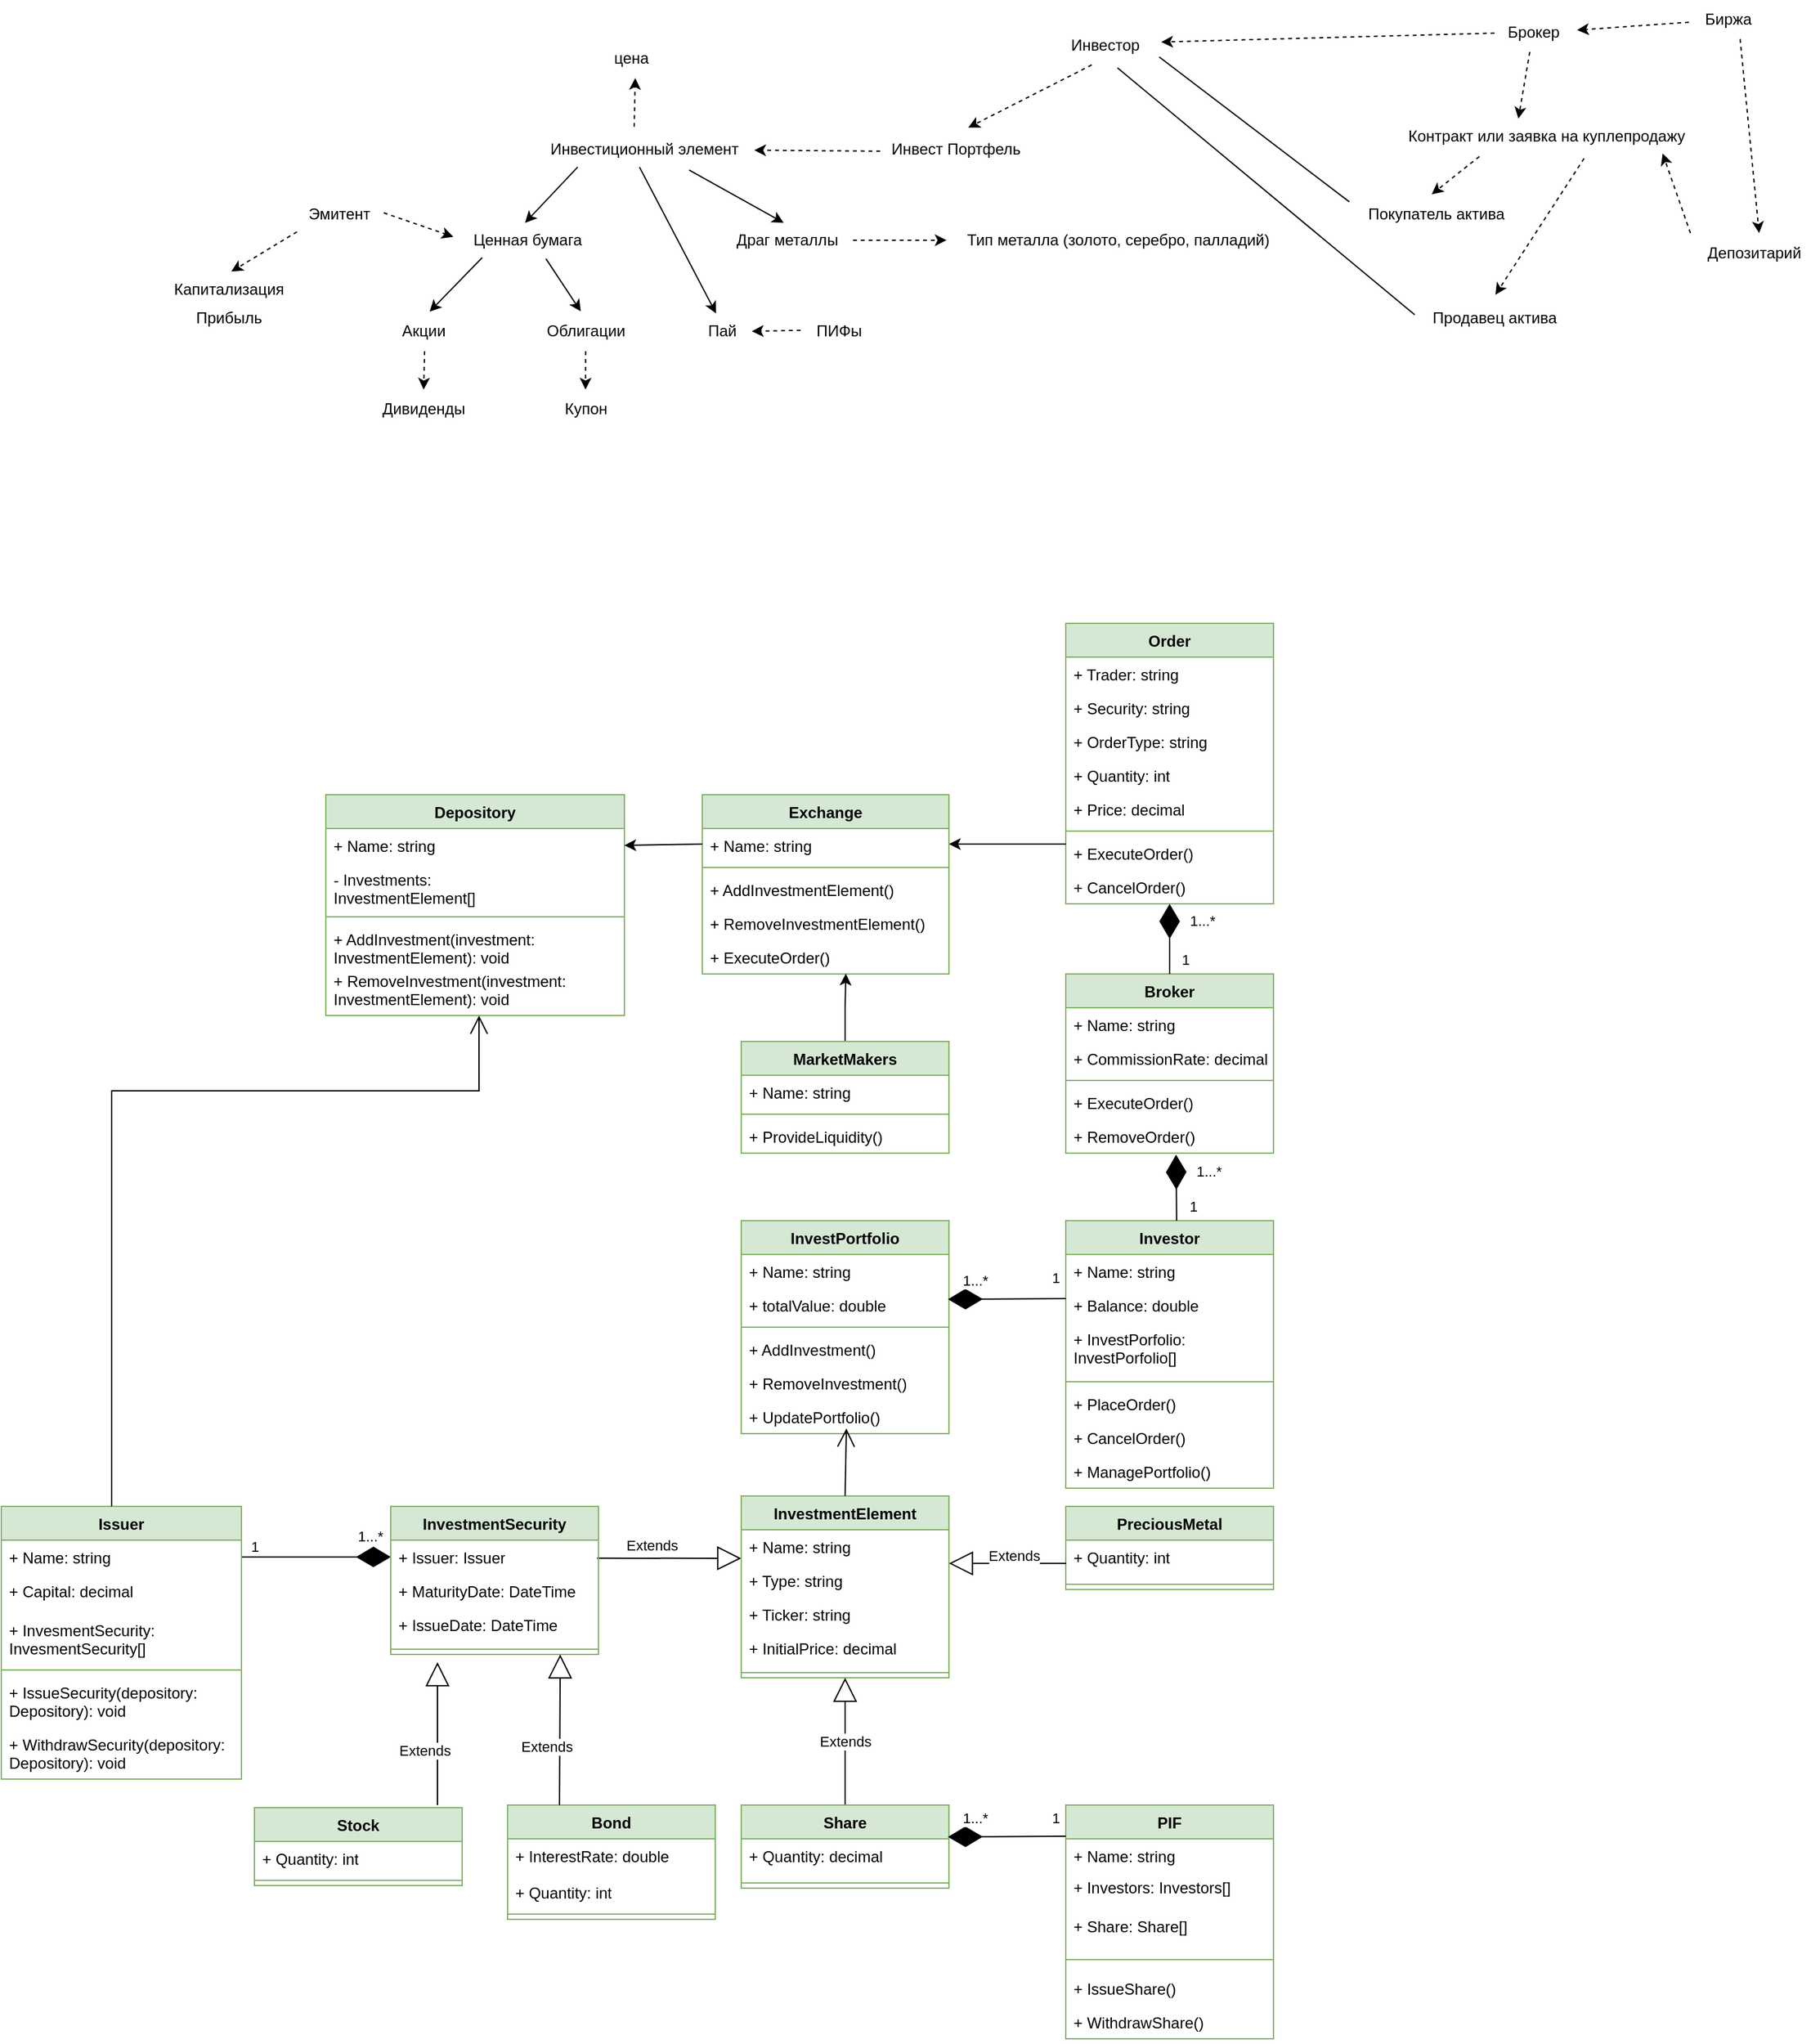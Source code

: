 <mxfile version="26.1.1">
  <diagram name="Страница — 1" id="yrEG9wKMBt83BWQlqXcw">
    <mxGraphModel dx="2415" dy="2048" grid="1" gridSize="10" guides="1" tooltips="1" connect="1" arrows="1" fold="1" page="1" pageScale="1" pageWidth="827" pageHeight="1169" math="0" shadow="0">
      <root>
        <mxCell id="0" />
        <mxCell id="1" parent="0" />
        <mxCell id="Z9-OaaT4h0x7zAJX6NB4-1" value="Акции" style="text;html=1;align=center;verticalAlign=middle;resizable=0;points=[];autosize=1;strokeColor=none;fillColor=none;" parent="1" vertex="1">
          <mxGeometry x="205" y="-200" width="60" height="30" as="geometry" />
        </mxCell>
        <mxCell id="Z9-OaaT4h0x7zAJX6NB4-2" value="Облигации" style="text;html=1;align=center;verticalAlign=middle;resizable=0;points=[];autosize=1;strokeColor=none;fillColor=none;" parent="1" vertex="1">
          <mxGeometry x="320" y="-200" width="80" height="30" as="geometry" />
        </mxCell>
        <mxCell id="Z9-OaaT4h0x7zAJX6NB4-3" value="ПИФы" style="text;html=1;align=center;verticalAlign=middle;resizable=0;points=[];autosize=1;strokeColor=none;fillColor=none;" parent="1" vertex="1">
          <mxGeometry x="525" y="-200" width="60" height="30" as="geometry" />
        </mxCell>
        <mxCell id="Z9-OaaT4h0x7zAJX6NB4-5" value="Драг металлы" style="text;html=1;align=center;verticalAlign=middle;resizable=0;points=[];autosize=1;strokeColor=none;fillColor=none;" parent="1" vertex="1">
          <mxGeometry x="465" y="-270" width="100" height="30" as="geometry" />
        </mxCell>
        <mxCell id="Z9-OaaT4h0x7zAJX6NB4-8" value="Ценная бумага" style="text;html=1;align=center;verticalAlign=middle;resizable=0;points=[];autosize=1;strokeColor=none;fillColor=none;" parent="1" vertex="1">
          <mxGeometry x="260" y="-270" width="110" height="30" as="geometry" />
        </mxCell>
        <mxCell id="Z9-OaaT4h0x7zAJX6NB4-9" value="Эмитент" style="text;html=1;align=center;verticalAlign=middle;resizable=0;points=[];autosize=1;strokeColor=none;fillColor=none;" parent="1" vertex="1">
          <mxGeometry x="135" y="-290" width="70" height="30" as="geometry" />
        </mxCell>
        <mxCell id="Z9-OaaT4h0x7zAJX6NB4-10" value="Пай" style="text;html=1;align=center;verticalAlign=middle;resizable=0;points=[];autosize=1;strokeColor=none;fillColor=none;" parent="1" vertex="1">
          <mxGeometry x="440" y="-200" width="50" height="30" as="geometry" />
        </mxCell>
        <mxCell id="Z9-OaaT4h0x7zAJX6NB4-11" value="Инвест Портфель" style="text;html=1;align=center;verticalAlign=middle;resizable=0;points=[];autosize=1;strokeColor=none;fillColor=none;" parent="1" vertex="1">
          <mxGeometry x="585" y="-340" width="120" height="30" as="geometry" />
        </mxCell>
        <mxCell id="Z9-OaaT4h0x7zAJX6NB4-12" value="Инвестор" style="text;html=1;align=center;verticalAlign=middle;resizable=0;points=[];autosize=1;strokeColor=none;fillColor=none;" parent="1" vertex="1">
          <mxGeometry x="720" y="-420" width="80" height="30" as="geometry" />
        </mxCell>
        <mxCell id="Z9-OaaT4h0x7zAJX6NB4-14" value="Тип металла (золото, серебро, палладий)" style="text;html=1;align=center;verticalAlign=middle;resizable=0;points=[];autosize=1;strokeColor=none;fillColor=none;" parent="1" vertex="1">
          <mxGeometry x="640" y="-270" width="260" height="30" as="geometry" />
        </mxCell>
        <mxCell id="Z9-OaaT4h0x7zAJX6NB4-15" value="Биржа" style="text;html=1;align=center;verticalAlign=middle;resizable=0;points=[];autosize=1;strokeColor=none;fillColor=none;" parent="1" vertex="1">
          <mxGeometry x="1210" y="-440" width="60" height="30" as="geometry" />
        </mxCell>
        <mxCell id="Z9-OaaT4h0x7zAJX6NB4-16" value="Контракт или заявка на куплепродажу" style="text;html=1;align=center;verticalAlign=middle;resizable=0;points=[];autosize=1;strokeColor=none;fillColor=none;" parent="1" vertex="1">
          <mxGeometry x="980" y="-350" width="240" height="30" as="geometry" />
        </mxCell>
        <mxCell id="Z9-OaaT4h0x7zAJX6NB4-17" value="Инвестиционный элемент" style="text;html=1;align=center;verticalAlign=middle;resizable=0;points=[];autosize=1;strokeColor=none;fillColor=none;" parent="1" vertex="1">
          <mxGeometry x="320" y="-340" width="170" height="30" as="geometry" />
        </mxCell>
        <mxCell id="Z9-OaaT4h0x7zAJX6NB4-18" value="Покупатель актива" style="text;html=1;align=center;verticalAlign=middle;resizable=0;points=[];autosize=1;strokeColor=none;fillColor=none;" parent="1" vertex="1">
          <mxGeometry x="950" y="-290" width="130" height="30" as="geometry" />
        </mxCell>
        <mxCell id="Z9-OaaT4h0x7zAJX6NB4-19" value="Продавец актива" style="text;html=1;align=center;verticalAlign=middle;resizable=0;points=[];autosize=1;strokeColor=none;fillColor=none;" parent="1" vertex="1">
          <mxGeometry x="1000" y="-210" width="120" height="30" as="geometry" />
        </mxCell>
        <mxCell id="Z9-OaaT4h0x7zAJX6NB4-20" value="Капитализация" style="text;html=1;align=center;verticalAlign=middle;resizable=0;points=[];autosize=1;strokeColor=none;fillColor=none;" parent="1" vertex="1">
          <mxGeometry x="30" y="-232" width="110" height="30" as="geometry" />
        </mxCell>
        <mxCell id="Z9-OaaT4h0x7zAJX6NB4-21" value="Прибыль" style="text;html=1;align=center;verticalAlign=middle;resizable=0;points=[];autosize=1;strokeColor=none;fillColor=none;" parent="1" vertex="1">
          <mxGeometry x="50" y="-210" width="70" height="30" as="geometry" />
        </mxCell>
        <mxCell id="Z9-OaaT4h0x7zAJX6NB4-22" value="Дивиденды" style="text;html=1;align=center;verticalAlign=middle;resizable=0;points=[];autosize=1;strokeColor=none;fillColor=none;" parent="1" vertex="1">
          <mxGeometry x="190" y="-140" width="90" height="30" as="geometry" />
        </mxCell>
        <mxCell id="Z9-OaaT4h0x7zAJX6NB4-23" value="Купон" style="text;html=1;align=center;verticalAlign=middle;resizable=0;points=[];autosize=1;strokeColor=none;fillColor=none;" parent="1" vertex="1">
          <mxGeometry x="330" y="-140" width="60" height="30" as="geometry" />
        </mxCell>
        <mxCell id="Z9-OaaT4h0x7zAJX6NB4-24" value="Депозитарий" style="text;html=1;align=center;verticalAlign=middle;resizable=0;points=[];autosize=1;strokeColor=none;fillColor=none;" parent="1" vertex="1">
          <mxGeometry x="1210" y="-260" width="100" height="30" as="geometry" />
        </mxCell>
        <mxCell id="Z9-OaaT4h0x7zAJX6NB4-25" value="Брокер" style="text;html=1;align=center;verticalAlign=middle;resizable=0;points=[];autosize=1;strokeColor=none;fillColor=none;" parent="1" vertex="1">
          <mxGeometry x="1060" y="-430" width="60" height="30" as="geometry" />
        </mxCell>
        <mxCell id="Z9-OaaT4h0x7zAJX6NB4-26" value="" style="endArrow=classic;html=1;rounded=0;exitX=0.2;exitY=0.956;exitDx=0;exitDy=0;exitPerimeter=0;entryX=0.486;entryY=0.053;entryDx=0;entryDy=0;entryPerimeter=0;" parent="1" source="Z9-OaaT4h0x7zAJX6NB4-17" target="Z9-OaaT4h0x7zAJX6NB4-8" edge="1">
          <mxGeometry width="50" height="50" relative="1" as="geometry">
            <mxPoint x="460" y="-80" as="sourcePoint" />
            <mxPoint x="510" y="-130" as="targetPoint" />
          </mxGeometry>
        </mxCell>
        <mxCell id="Z9-OaaT4h0x7zAJX6NB4-27" value="" style="endArrow=classic;html=1;rounded=0;exitX=0.705;exitY=1.033;exitDx=0;exitDy=0;exitPerimeter=0;entryX=0.477;entryY=0.053;entryDx=0;entryDy=0;entryPerimeter=0;" parent="1" source="Z9-OaaT4h0x7zAJX6NB4-17" target="Z9-OaaT4h0x7zAJX6NB4-5" edge="1">
          <mxGeometry width="50" height="50" relative="1" as="geometry">
            <mxPoint x="364" y="-301" as="sourcePoint" />
            <mxPoint x="323" y="-258" as="targetPoint" />
          </mxGeometry>
        </mxCell>
        <mxCell id="Z9-OaaT4h0x7zAJX6NB4-28" value="" style="endArrow=classic;html=1;rounded=0;exitX=0.186;exitY=0.947;exitDx=0;exitDy=0;exitPerimeter=0;entryX=0.583;entryY=0;entryDx=0;entryDy=0;entryPerimeter=0;" parent="1" source="Z9-OaaT4h0x7zAJX6NB4-8" target="Z9-OaaT4h0x7zAJX6NB4-1" edge="1">
          <mxGeometry width="50" height="50" relative="1" as="geometry">
            <mxPoint x="364" y="-301" as="sourcePoint" />
            <mxPoint x="323" y="-258" as="targetPoint" />
          </mxGeometry>
        </mxCell>
        <mxCell id="Z9-OaaT4h0x7zAJX6NB4-29" value="" style="endArrow=classic;html=1;rounded=0;exitX=0.632;exitY=0.973;exitDx=0;exitDy=0;exitPerimeter=0;entryX=0.455;entryY=-0.007;entryDx=0;entryDy=0;entryPerimeter=0;" parent="1" source="Z9-OaaT4h0x7zAJX6NB4-8" target="Z9-OaaT4h0x7zAJX6NB4-2" edge="1">
          <mxGeometry width="50" height="50" relative="1" as="geometry">
            <mxPoint x="290" y="-232" as="sourcePoint" />
            <mxPoint x="250" y="-190" as="targetPoint" />
          </mxGeometry>
        </mxCell>
        <mxCell id="Z9-OaaT4h0x7zAJX6NB4-30" value="" style="endArrow=classic;html=1;rounded=0;exitX=0.48;exitY=0.956;exitDx=0;exitDy=0;exitPerimeter=0;entryX=0.412;entryY=0.044;entryDx=0;entryDy=0;entryPerimeter=0;" parent="1" source="Z9-OaaT4h0x7zAJX6NB4-17" target="Z9-OaaT4h0x7zAJX6NB4-10" edge="1">
          <mxGeometry width="50" height="50" relative="1" as="geometry">
            <mxPoint x="460" y="-80" as="sourcePoint" />
            <mxPoint x="510" y="-130" as="targetPoint" />
          </mxGeometry>
        </mxCell>
        <mxCell id="Z9-OaaT4h0x7zAJX6NB4-31" value="" style="endArrow=classic;html=1;rounded=0;exitX=0.995;exitY=0.463;exitDx=0;exitDy=0;exitPerimeter=0;entryX=-0.016;entryY=0.411;entryDx=0;entryDy=0;entryPerimeter=0;dashed=1;" parent="1" source="Z9-OaaT4h0x7zAJX6NB4-9" target="Z9-OaaT4h0x7zAJX6NB4-8" edge="1">
          <mxGeometry width="50" height="50" relative="1" as="geometry">
            <mxPoint x="460" y="-80" as="sourcePoint" />
            <mxPoint x="510" y="-130" as="targetPoint" />
          </mxGeometry>
        </mxCell>
        <mxCell id="Z9-OaaT4h0x7zAJX6NB4-32" value="" style="endArrow=classic;html=1;rounded=0;exitX=0.518;exitY=1.015;exitDx=0;exitDy=0;exitPerimeter=0;dashed=1;" parent="1" source="Z9-OaaT4h0x7zAJX6NB4-1" target="Z9-OaaT4h0x7zAJX6NB4-22" edge="1">
          <mxGeometry width="50" height="50" relative="1" as="geometry">
            <mxPoint x="215" y="-266" as="sourcePoint" />
            <mxPoint x="268" y="-248" as="targetPoint" />
          </mxGeometry>
        </mxCell>
        <mxCell id="Z9-OaaT4h0x7zAJX6NB4-33" value="" style="endArrow=classic;html=1;rounded=0;exitX=0.502;exitY=1.015;exitDx=0;exitDy=0;exitPerimeter=0;dashed=1;" parent="1" source="Z9-OaaT4h0x7zAJX6NB4-2" target="Z9-OaaT4h0x7zAJX6NB4-23" edge="1">
          <mxGeometry width="50" height="50" relative="1" as="geometry">
            <mxPoint x="215" y="-266" as="sourcePoint" />
            <mxPoint x="268" y="-248" as="targetPoint" />
          </mxGeometry>
        </mxCell>
        <mxCell id="Z9-OaaT4h0x7zAJX6NB4-36" value="" style="endArrow=classic;html=1;rounded=0;exitX=0.012;exitY=0.478;exitDx=0;exitDy=0;exitPerimeter=0;entryX=0.963;entryY=0.504;entryDx=0;entryDy=0;entryPerimeter=0;dashed=1;" parent="1" source="Z9-OaaT4h0x7zAJX6NB4-3" target="Z9-OaaT4h0x7zAJX6NB4-10" edge="1">
          <mxGeometry width="50" height="50" relative="1" as="geometry">
            <mxPoint x="215" y="-266" as="sourcePoint" />
            <mxPoint x="268" y="-248" as="targetPoint" />
          </mxGeometry>
        </mxCell>
        <mxCell id="Z9-OaaT4h0x7zAJX6NB4-37" value="" style="endArrow=classic;html=1;rounded=0;exitX=0.017;exitY=0.547;exitDx=0;exitDy=0;exitPerimeter=0;dashed=1;" parent="1" source="Z9-OaaT4h0x7zAJX6NB4-11" target="Z9-OaaT4h0x7zAJX6NB4-17" edge="1">
          <mxGeometry width="50" height="50" relative="1" as="geometry">
            <mxPoint x="215" y="-266" as="sourcePoint" />
            <mxPoint x="268" y="-248" as="targetPoint" />
          </mxGeometry>
        </mxCell>
        <mxCell id="Z9-OaaT4h0x7zAJX6NB4-38" value="" style="endArrow=classic;html=1;rounded=0;exitX=0.04;exitY=0.95;exitDx=0;exitDy=0;exitPerimeter=0;entryX=0.52;entryY=0.038;entryDx=0;entryDy=0;entryPerimeter=0;dashed=1;" parent="1" source="Z9-OaaT4h0x7zAJX6NB4-9" target="Z9-OaaT4h0x7zAJX6NB4-20" edge="1">
          <mxGeometry width="50" height="50" relative="1" as="geometry">
            <mxPoint x="215" y="-266" as="sourcePoint" />
            <mxPoint x="268" y="-248" as="targetPoint" />
          </mxGeometry>
        </mxCell>
        <mxCell id="Z9-OaaT4h0x7zAJX6NB4-39" value="цена" style="text;html=1;align=center;verticalAlign=middle;resizable=0;points=[];autosize=1;strokeColor=none;fillColor=none;" parent="1" vertex="1">
          <mxGeometry x="370" y="-410" width="50" height="30" as="geometry" />
        </mxCell>
        <mxCell id="Z9-OaaT4h0x7zAJX6NB4-40" value="" style="endArrow=classic;html=1;rounded=0;exitX=0.456;exitY=-0.08;exitDx=0;exitDy=0;exitPerimeter=0;dashed=1;entryX=0.567;entryY=1.002;entryDx=0;entryDy=0;entryPerimeter=0;" parent="1" source="Z9-OaaT4h0x7zAJX6NB4-17" target="Z9-OaaT4h0x7zAJX6NB4-39" edge="1">
          <mxGeometry width="50" height="50" relative="1" as="geometry">
            <mxPoint x="597" y="-314" as="sourcePoint" />
            <mxPoint x="500" y="-314" as="targetPoint" />
          </mxGeometry>
        </mxCell>
        <mxCell id="Z9-OaaT4h0x7zAJX6NB4-41" value="" style="endArrow=classic;html=1;rounded=0;exitX=1.011;exitY=0.499;exitDx=0;exitDy=0;exitPerimeter=0;dashed=1;entryX=-0.007;entryY=0.499;entryDx=0;entryDy=0;entryPerimeter=0;" parent="1" source="Z9-OaaT4h0x7zAJX6NB4-5" target="Z9-OaaT4h0x7zAJX6NB4-14" edge="1">
          <mxGeometry width="50" height="50" relative="1" as="geometry">
            <mxPoint x="597" y="-314" as="sourcePoint" />
            <mxPoint x="500" y="-314" as="targetPoint" />
          </mxGeometry>
        </mxCell>
        <mxCell id="Z9-OaaT4h0x7zAJX6NB4-42" value="" style="endArrow=classic;html=1;rounded=0;dashed=1;entryX=0.582;entryY=-0.058;entryDx=0;entryDy=0;entryPerimeter=0;" parent="1" target="Z9-OaaT4h0x7zAJX6NB4-11" edge="1">
          <mxGeometry width="50" height="50" relative="1" as="geometry">
            <mxPoint x="750" y="-390" as="sourcePoint" />
            <mxPoint x="408" y="-370" as="targetPoint" />
          </mxGeometry>
        </mxCell>
        <mxCell id="Z9-OaaT4h0x7zAJX6NB4-43" value="" style="endArrow=none;html=1;rounded=0;entryX=1.025;entryY=0.795;entryDx=0;entryDy=0;entryPerimeter=0;exitX=-0.012;exitY=0.182;exitDx=0;exitDy=0;exitPerimeter=0;" parent="1" source="Z9-OaaT4h0x7zAJX6NB4-18" target="Z9-OaaT4h0x7zAJX6NB4-12" edge="1">
          <mxGeometry width="50" height="50" relative="1" as="geometry">
            <mxPoint x="730" y="-290" as="sourcePoint" />
            <mxPoint x="780" y="-340" as="targetPoint" />
          </mxGeometry>
        </mxCell>
        <mxCell id="Z9-OaaT4h0x7zAJX6NB4-44" value="" style="endArrow=none;html=1;rounded=0;entryX=0.623;entryY=1.076;entryDx=0;entryDy=0;entryPerimeter=0;exitX=-0.01;exitY=0.413;exitDx=0;exitDy=0;exitPerimeter=0;" parent="1" source="Z9-OaaT4h0x7zAJX6NB4-19" target="Z9-OaaT4h0x7zAJX6NB4-12" edge="1">
          <mxGeometry width="50" height="50" relative="1" as="geometry">
            <mxPoint x="1043" y="-287" as="sourcePoint" />
            <mxPoint x="812" y="-386" as="targetPoint" />
          </mxGeometry>
        </mxCell>
        <mxCell id="Z9-OaaT4h0x7zAJX6NB4-46" value="" style="endArrow=classic;html=1;rounded=0;dashed=1;entryX=1.044;entryY=0.412;entryDx=0;entryDy=0;entryPerimeter=0;exitX=0.004;exitY=0.517;exitDx=0;exitDy=0;exitPerimeter=0;" parent="1" source="Z9-OaaT4h0x7zAJX6NB4-25" target="Z9-OaaT4h0x7zAJX6NB4-12" edge="1">
          <mxGeometry width="50" height="50" relative="1" as="geometry">
            <mxPoint x="760" y="-380" as="sourcePoint" />
            <mxPoint x="665" y="-332" as="targetPoint" />
          </mxGeometry>
        </mxCell>
        <mxCell id="Z9-OaaT4h0x7zAJX6NB4-47" value="" style="endArrow=classic;html=1;rounded=0;dashed=1;entryX=0.411;entryY=0.046;entryDx=0;entryDy=0;entryPerimeter=0;" parent="1" source="Z9-OaaT4h0x7zAJX6NB4-25" target="Z9-OaaT4h0x7zAJX6NB4-16" edge="1">
          <mxGeometry width="50" height="50" relative="1" as="geometry">
            <mxPoint x="1070" y="-404" as="sourcePoint" />
            <mxPoint x="814" y="-398" as="targetPoint" />
          </mxGeometry>
        </mxCell>
        <mxCell id="Z9-OaaT4h0x7zAJX6NB4-48" value="" style="endArrow=classic;html=1;rounded=0;dashed=1;entryX=0.874;entryY=0.94;entryDx=0;entryDy=0;entryPerimeter=0;exitX=0.012;exitY=-0.017;exitDx=0;exitDy=0;exitPerimeter=0;" parent="1" source="Z9-OaaT4h0x7zAJX6NB4-24" target="Z9-OaaT4h0x7zAJX6NB4-16" edge="1">
          <mxGeometry width="50" height="50" relative="1" as="geometry">
            <mxPoint x="1097" y="-390" as="sourcePoint" />
            <mxPoint x="1089" y="-339" as="targetPoint" />
          </mxGeometry>
        </mxCell>
        <mxCell id="Z9-OaaT4h0x7zAJX6NB4-49" value="" style="endArrow=classic;html=1;rounded=0;dashed=1;entryX=0.476;entryY=-0.012;entryDx=0;entryDy=0;entryPerimeter=0;exitX=0.286;exitY=1.016;exitDx=0;exitDy=0;exitPerimeter=0;" parent="1" source="Z9-OaaT4h0x7zAJX6NB4-16" target="Z9-OaaT4h0x7zAJX6NB4-18" edge="1">
          <mxGeometry width="50" height="50" relative="1" as="geometry">
            <mxPoint x="1097" y="-390" as="sourcePoint" />
            <mxPoint x="1089" y="-339" as="targetPoint" />
          </mxGeometry>
        </mxCell>
        <mxCell id="Z9-OaaT4h0x7zAJX6NB4-50" value="" style="endArrow=classic;html=1;rounded=0;dashed=1;entryX=0.508;entryY=-0.1;entryDx=0;entryDy=0;entryPerimeter=0;exitX=0.622;exitY=1.067;exitDx=0;exitDy=0;exitPerimeter=0;" parent="1" source="Z9-OaaT4h0x7zAJX6NB4-16" target="Z9-OaaT4h0x7zAJX6NB4-19" edge="1">
          <mxGeometry width="50" height="50" relative="1" as="geometry">
            <mxPoint x="1059" y="-310" as="sourcePoint" />
            <mxPoint x="1042" y="-290" as="targetPoint" />
          </mxGeometry>
        </mxCell>
        <mxCell id="Z9-OaaT4h0x7zAJX6NB4-51" value="" style="endArrow=classic;html=1;rounded=0;dashed=1;entryX=1.064;entryY=0.439;entryDx=0;entryDy=0;entryPerimeter=0;" parent="1" source="Z9-OaaT4h0x7zAJX6NB4-15" target="Z9-OaaT4h0x7zAJX6NB4-25" edge="1">
          <mxGeometry width="50" height="50" relative="1" as="geometry">
            <mxPoint x="1070" y="-404" as="sourcePoint" />
            <mxPoint x="814" y="-398" as="targetPoint" />
          </mxGeometry>
        </mxCell>
        <mxCell id="Z9-OaaT4h0x7zAJX6NB4-52" value="" style="endArrow=classic;html=1;rounded=0;dashed=1;entryX=0.541;entryY=-0.017;entryDx=0;entryDy=0;entryPerimeter=0;exitX=0.658;exitY=1.002;exitDx=0;exitDy=0;exitPerimeter=0;" parent="1" source="Z9-OaaT4h0x7zAJX6NB4-15" target="Z9-OaaT4h0x7zAJX6NB4-24" edge="1">
          <mxGeometry width="50" height="50" relative="1" as="geometry">
            <mxPoint x="1220" y="-413" as="sourcePoint" />
            <mxPoint x="1134" y="-407" as="targetPoint" />
          </mxGeometry>
        </mxCell>
        <mxCell id="Z9-OaaT4h0x7zAJX6NB4-60" value="Extends" style="endArrow=block;endSize=16;endFill=0;html=1;rounded=0;exitX=0.993;exitY=0.842;exitDx=0;exitDy=0;exitPerimeter=0;" parent="1" edge="1">
          <mxGeometry x="-0.233" y="10" width="160" relative="1" as="geometry">
            <mxPoint x="368.88" y="759.892" as="sourcePoint" />
            <mxPoint x="480" y="760" as="targetPoint" />
            <mxPoint as="offset" />
          </mxGeometry>
        </mxCell>
        <mxCell id="Z9-OaaT4h0x7zAJX6NB4-67" value="" style="endArrow=diamondThin;endFill=1;endSize=24;html=1;rounded=0;exitX=1;exitY=0.5;exitDx=0;exitDy=0;entryX=0.001;entryY=0.464;entryDx=0;entryDy=0;entryPerimeter=0;" parent="1" source="e3qnpbqb_94pjv0UxdOD-8" edge="1">
          <mxGeometry width="160" relative="1" as="geometry">
            <mxPoint x="120.32" y="769.902" as="sourcePoint" />
            <mxPoint x="210.16" y="758.992" as="targetPoint" />
          </mxGeometry>
        </mxCell>
        <mxCell id="Z9-OaaT4h0x7zAJX6NB4-68" value="1" style="edgeLabel;html=1;align=center;verticalAlign=middle;resizable=0;points=[];" parent="Z9-OaaT4h0x7zAJX6NB4-67" vertex="1" connectable="0">
          <mxGeometry x="-0.827" y="2" relative="1" as="geometry">
            <mxPoint y="-6" as="offset" />
          </mxGeometry>
        </mxCell>
        <mxCell id="Z9-OaaT4h0x7zAJX6NB4-69" value="1...*" style="edgeLabel;html=1;align=center;verticalAlign=middle;resizable=0;points=[];" parent="Z9-OaaT4h0x7zAJX6NB4-67" vertex="1" connectable="0">
          <mxGeometry x="0.717" y="7" relative="1" as="geometry">
            <mxPoint y="-9" as="offset" />
          </mxGeometry>
        </mxCell>
        <mxCell id="e3qnpbqb_94pjv0UxdOD-7" value="Issuer" style="swimlane;fontStyle=1;align=center;verticalAlign=top;childLayout=stackLayout;horizontal=1;startSize=26;horizontalStack=0;resizeParent=1;resizeParentMax=0;resizeLast=0;collapsible=1;marginBottom=0;whiteSpace=wrap;html=1;fillColor=#d5e8d4;strokeColor=#82b366;" parent="1" vertex="1">
          <mxGeometry x="-90" y="720" width="185" height="210" as="geometry">
            <mxRectangle x="35" y="680" width="70" height="30" as="alternateBounds" />
          </mxGeometry>
        </mxCell>
        <mxCell id="mU4mTyV6EkBOrt7SVSw0-4" value="" style="endArrow=open;endFill=1;endSize=12;html=1;rounded=0;entryX=0.513;entryY=1;entryDx=0;entryDy=0;entryPerimeter=0;" edge="1" parent="e3qnpbqb_94pjv0UxdOD-7" target="Njg8Q6ems8JjWm4R0aOz-60">
          <mxGeometry width="160" relative="1" as="geometry">
            <mxPoint x="85" as="sourcePoint" />
            <mxPoint x="245" as="targetPoint" />
            <Array as="points">
              <mxPoint x="85" y="-320" />
              <mxPoint x="368" y="-320" />
            </Array>
          </mxGeometry>
        </mxCell>
        <mxCell id="e3qnpbqb_94pjv0UxdOD-8" value="+ Name: string" style="text;strokeColor=none;fillColor=none;align=left;verticalAlign=top;spacingLeft=4;spacingRight=4;overflow=hidden;rotatable=0;points=[[0,0.5],[1,0.5]];portConstraint=eastwest;whiteSpace=wrap;html=1;" parent="e3qnpbqb_94pjv0UxdOD-7" vertex="1">
          <mxGeometry y="26" width="185" height="26" as="geometry" />
        </mxCell>
        <mxCell id="e3qnpbqb_94pjv0UxdOD-12" value="+ Capital: decimal" style="text;strokeColor=none;fillColor=none;align=left;verticalAlign=top;spacingLeft=4;spacingRight=4;overflow=hidden;rotatable=0;points=[[0,0.5],[1,0.5]];portConstraint=eastwest;whiteSpace=wrap;html=1;" parent="e3qnpbqb_94pjv0UxdOD-7" vertex="1">
          <mxGeometry y="52" width="185" height="30" as="geometry" />
        </mxCell>
        <mxCell id="e3qnpbqb_94pjv0UxdOD-11" value="+ InvesmentSecurity: InvesmentSecurity[]" style="text;strokeColor=none;fillColor=none;align=left;verticalAlign=top;spacingLeft=4;spacingRight=4;overflow=hidden;rotatable=0;points=[[0,0.5],[1,0.5]];portConstraint=eastwest;whiteSpace=wrap;html=1;" parent="e3qnpbqb_94pjv0UxdOD-7" vertex="1">
          <mxGeometry y="82" width="185" height="40" as="geometry" />
        </mxCell>
        <mxCell id="e3qnpbqb_94pjv0UxdOD-9" value="" style="line;strokeWidth=1;fillColor=none;align=left;verticalAlign=middle;spacingTop=-1;spacingLeft=3;spacingRight=3;rotatable=0;labelPosition=right;points=[];portConstraint=eastwest;strokeColor=inherit;" parent="e3qnpbqb_94pjv0UxdOD-7" vertex="1">
          <mxGeometry y="122" width="185" height="8" as="geometry" />
        </mxCell>
        <mxCell id="Njg8Q6ems8JjWm4R0aOz-2" value="+ IssueSecurity(depository: Depository): void" style="text;strokeColor=none;fillColor=none;align=left;verticalAlign=top;spacingLeft=4;spacingRight=4;overflow=hidden;rotatable=0;points=[[0,0.5],[1,0.5]];portConstraint=eastwest;whiteSpace=wrap;html=1;" parent="e3qnpbqb_94pjv0UxdOD-7" vertex="1">
          <mxGeometry y="130" width="185" height="40" as="geometry" />
        </mxCell>
        <mxCell id="e3qnpbqb_94pjv0UxdOD-116" value="+ WithdrawSecurity(depository: Depository): void" style="text;strokeColor=none;fillColor=none;align=left;verticalAlign=top;spacingLeft=4;spacingRight=4;overflow=hidden;rotatable=0;points=[[0,0.5],[1,0.5]];portConstraint=eastwest;whiteSpace=wrap;html=1;" parent="e3qnpbqb_94pjv0UxdOD-7" vertex="1">
          <mxGeometry y="170" width="185" height="40" as="geometry" />
        </mxCell>
        <mxCell id="e3qnpbqb_94pjv0UxdOD-25" value="InvestmentSecurity" style="swimlane;fontStyle=1;align=center;verticalAlign=top;childLayout=stackLayout;horizontal=1;startSize=26;horizontalStack=0;resizeParent=1;resizeParentMax=0;resizeLast=0;collapsible=1;marginBottom=0;whiteSpace=wrap;html=1;fillColor=#d5e8d4;strokeColor=#82b366;" parent="1" vertex="1">
          <mxGeometry x="210" y="720" width="160" height="114" as="geometry">
            <mxRectangle x="35" y="680" width="70" height="30" as="alternateBounds" />
          </mxGeometry>
        </mxCell>
        <mxCell id="mU4mTyV6EkBOrt7SVSw0-5" value="+ Issuer: Issuer" style="text;strokeColor=none;fillColor=none;align=left;verticalAlign=top;spacingLeft=4;spacingRight=4;overflow=hidden;rotatable=0;points=[[0,0.5],[1,0.5]];portConstraint=eastwest;whiteSpace=wrap;html=1;" vertex="1" parent="e3qnpbqb_94pjv0UxdOD-25">
          <mxGeometry y="26" width="160" height="26" as="geometry" />
        </mxCell>
        <mxCell id="e3qnpbqb_94pjv0UxdOD-39" value="+ MaturityDate: DateTime&amp;nbsp;" style="text;strokeColor=none;fillColor=none;align=left;verticalAlign=top;spacingLeft=4;spacingRight=4;overflow=hidden;rotatable=0;points=[[0,0.5],[1,0.5]];portConstraint=eastwest;whiteSpace=wrap;html=1;" parent="e3qnpbqb_94pjv0UxdOD-25" vertex="1">
          <mxGeometry y="52" width="160" height="26" as="geometry" />
        </mxCell>
        <mxCell id="Njg8Q6ems8JjWm4R0aOz-5" value="+ IssueDate: DateTime&lt;div&gt;&lt;br&gt;&lt;/div&gt;" style="text;strokeColor=none;fillColor=none;align=left;verticalAlign=top;spacingLeft=4;spacingRight=4;overflow=hidden;rotatable=0;points=[[0,0.5],[1,0.5]];portConstraint=eastwest;whiteSpace=wrap;html=1;" parent="e3qnpbqb_94pjv0UxdOD-25" vertex="1">
          <mxGeometry y="78" width="160" height="28" as="geometry" />
        </mxCell>
        <mxCell id="e3qnpbqb_94pjv0UxdOD-29" value="" style="line;strokeWidth=1;fillColor=none;align=left;verticalAlign=middle;spacingTop=-1;spacingLeft=3;spacingRight=3;rotatable=0;labelPosition=right;points=[];portConstraint=eastwest;strokeColor=inherit;" parent="e3qnpbqb_94pjv0UxdOD-25" vertex="1">
          <mxGeometry y="106" width="160" height="8" as="geometry" />
        </mxCell>
        <mxCell id="e3qnpbqb_94pjv0UxdOD-32" value="&lt;b&gt;Stock&lt;/b&gt;" style="swimlane;fontStyle=1;align=center;verticalAlign=top;childLayout=stackLayout;horizontal=1;startSize=26;horizontalStack=0;resizeParent=1;resizeParentMax=0;resizeLast=0;collapsible=1;marginBottom=0;whiteSpace=wrap;html=1;fillColor=#d5e8d4;strokeColor=#82b366;" parent="1" vertex="1">
          <mxGeometry x="105" y="952" width="160" height="60" as="geometry" />
        </mxCell>
        <mxCell id="e3qnpbqb_94pjv0UxdOD-37" value="+ Quantity: int" style="text;strokeColor=none;fillColor=none;align=left;verticalAlign=top;spacingLeft=4;spacingRight=4;overflow=hidden;rotatable=0;points=[[0,0.5],[1,0.5]];portConstraint=eastwest;whiteSpace=wrap;html=1;" parent="e3qnpbqb_94pjv0UxdOD-32" vertex="1">
          <mxGeometry y="26" width="160" height="26" as="geometry" />
        </mxCell>
        <mxCell id="e3qnpbqb_94pjv0UxdOD-34" value="" style="line;strokeWidth=1;fillColor=none;align=left;verticalAlign=middle;spacingTop=-1;spacingLeft=3;spacingRight=3;rotatable=0;labelPosition=right;points=[];portConstraint=eastwest;strokeColor=inherit;" parent="e3qnpbqb_94pjv0UxdOD-32" vertex="1">
          <mxGeometry y="52" width="160" height="8" as="geometry" />
        </mxCell>
        <mxCell id="e3qnpbqb_94pjv0UxdOD-38" value="&lt;b&gt;Bond&lt;/b&gt;" style="swimlane;fontStyle=1;align=center;verticalAlign=top;childLayout=stackLayout;horizontal=1;startSize=26;horizontalStack=0;resizeParent=1;resizeParentMax=0;resizeLast=0;collapsible=1;marginBottom=0;whiteSpace=wrap;html=1;fillColor=#d5e8d4;strokeColor=#82b366;" parent="1" vertex="1">
          <mxGeometry x="300" y="950" width="160" height="88" as="geometry" />
        </mxCell>
        <mxCell id="Njg8Q6ems8JjWm4R0aOz-7" value="&lt;div&gt;+ InterestRate: double&lt;/div&gt;" style="text;strokeColor=none;fillColor=none;align=left;verticalAlign=top;spacingLeft=4;spacingRight=4;overflow=hidden;rotatable=0;points=[[0,0.5],[1,0.5]];portConstraint=eastwest;whiteSpace=wrap;html=1;" parent="e3qnpbqb_94pjv0UxdOD-38" vertex="1">
          <mxGeometry y="26" width="160" height="28" as="geometry" />
        </mxCell>
        <mxCell id="e3qnpbqb_94pjv0UxdOD-40" value="+ Quantity: int" style="text;strokeColor=none;fillColor=none;align=left;verticalAlign=top;spacingLeft=4;spacingRight=4;overflow=hidden;rotatable=0;points=[[0,0.5],[1,0.5]];portConstraint=eastwest;whiteSpace=wrap;html=1;" parent="e3qnpbqb_94pjv0UxdOD-38" vertex="1">
          <mxGeometry y="54" width="160" height="26" as="geometry" />
        </mxCell>
        <mxCell id="e3qnpbqb_94pjv0UxdOD-41" value="" style="line;strokeWidth=1;fillColor=none;align=left;verticalAlign=middle;spacingTop=-1;spacingLeft=3;spacingRight=3;rotatable=0;labelPosition=right;points=[];portConstraint=eastwest;strokeColor=inherit;" parent="e3qnpbqb_94pjv0UxdOD-38" vertex="1">
          <mxGeometry y="80" width="160" height="8" as="geometry" />
        </mxCell>
        <mxCell id="e3qnpbqb_94pjv0UxdOD-43" value="&lt;b&gt;InvestmentElement&lt;/b&gt;" style="swimlane;fontStyle=1;align=center;verticalAlign=top;childLayout=stackLayout;horizontal=1;startSize=26;horizontalStack=0;resizeParent=1;resizeParentMax=0;resizeLast=0;collapsible=1;marginBottom=0;whiteSpace=wrap;html=1;fillColor=#d5e8d4;strokeColor=#82b366;" parent="1" vertex="1">
          <mxGeometry x="480" y="712" width="160" height="140" as="geometry" />
        </mxCell>
        <mxCell id="mU4mTyV6EkBOrt7SVSw0-9" value="+ Name: string" style="text;strokeColor=none;fillColor=none;align=left;verticalAlign=top;spacingLeft=4;spacingRight=4;overflow=hidden;rotatable=0;points=[[0,0.5],[1,0.5]];portConstraint=eastwest;whiteSpace=wrap;html=1;" vertex="1" parent="e3qnpbqb_94pjv0UxdOD-43">
          <mxGeometry y="26" width="160" height="26" as="geometry" />
        </mxCell>
        <mxCell id="e3qnpbqb_94pjv0UxdOD-44" value="+ Type: string" style="text;strokeColor=none;fillColor=none;align=left;verticalAlign=top;spacingLeft=4;spacingRight=4;overflow=hidden;rotatable=0;points=[[0,0.5],[1,0.5]];portConstraint=eastwest;whiteSpace=wrap;html=1;" parent="e3qnpbqb_94pjv0UxdOD-43" vertex="1">
          <mxGeometry y="52" width="160" height="26" as="geometry" />
        </mxCell>
        <mxCell id="mU4mTyV6EkBOrt7SVSw0-8" value="+ Ticker: string" style="text;strokeColor=none;fillColor=none;align=left;verticalAlign=top;spacingLeft=4;spacingRight=4;overflow=hidden;rotatable=0;points=[[0,0.5],[1,0.5]];portConstraint=eastwest;whiteSpace=wrap;html=1;" vertex="1" parent="e3qnpbqb_94pjv0UxdOD-43">
          <mxGeometry y="78" width="160" height="26" as="geometry" />
        </mxCell>
        <mxCell id="e3qnpbqb_94pjv0UxdOD-154" value="+ InitialPrice: decimal" style="text;strokeColor=none;fillColor=none;align=left;verticalAlign=top;spacingLeft=4;spacingRight=4;overflow=hidden;rotatable=0;points=[[0,0.5],[1,0.5]];portConstraint=eastwest;whiteSpace=wrap;html=1;" parent="e3qnpbqb_94pjv0UxdOD-43" vertex="1">
          <mxGeometry y="104" width="160" height="28" as="geometry" />
        </mxCell>
        <mxCell id="e3qnpbqb_94pjv0UxdOD-45" value="" style="line;strokeWidth=1;fillColor=none;align=left;verticalAlign=middle;spacingTop=-1;spacingLeft=3;spacingRight=3;rotatable=0;labelPosition=right;points=[];portConstraint=eastwest;strokeColor=inherit;" parent="e3qnpbqb_94pjv0UxdOD-43" vertex="1">
          <mxGeometry y="132" width="160" height="8" as="geometry" />
        </mxCell>
        <mxCell id="e3qnpbqb_94pjv0UxdOD-54" value="Extends" style="endArrow=block;endSize=16;endFill=0;html=1;rounded=0;exitX=0.5;exitY=0;exitDx=0;exitDy=0;entryX=0.5;entryY=1;entryDx=0;entryDy=0;" parent="1" source="e3qnpbqb_94pjv0UxdOD-87" target="e3qnpbqb_94pjv0UxdOD-43" edge="1">
          <mxGeometry width="160" relative="1" as="geometry">
            <mxPoint x="561.68" y="896.0" as="sourcePoint" />
            <mxPoint x="500.0" y="816.864" as="targetPoint" />
          </mxGeometry>
        </mxCell>
        <mxCell id="e3qnpbqb_94pjv0UxdOD-55" value="PIF" style="swimlane;fontStyle=1;align=center;verticalAlign=top;childLayout=stackLayout;horizontal=1;startSize=26;horizontalStack=0;resizeParent=1;resizeParentMax=0;resizeLast=0;collapsible=1;marginBottom=0;whiteSpace=wrap;html=1;fillColor=#d5e8d4;strokeColor=#82b366;" parent="1" vertex="1">
          <mxGeometry x="730" y="950" width="160" height="180" as="geometry">
            <mxRectangle x="35" y="680" width="70" height="30" as="alternateBounds" />
          </mxGeometry>
        </mxCell>
        <mxCell id="e3qnpbqb_94pjv0UxdOD-56" value="+ Name: string" style="text;strokeColor=none;fillColor=none;align=left;verticalAlign=top;spacingLeft=4;spacingRight=4;overflow=hidden;rotatable=0;points=[[0,0.5],[1,0.5]];portConstraint=eastwest;whiteSpace=wrap;html=1;" parent="e3qnpbqb_94pjv0UxdOD-55" vertex="1">
          <mxGeometry y="26" width="160" height="24" as="geometry" />
        </mxCell>
        <mxCell id="Njg8Q6ems8JjWm4R0aOz-48" value="+ Investors: Investors[]" style="text;strokeColor=none;fillColor=none;align=left;verticalAlign=top;spacingLeft=4;spacingRight=4;overflow=hidden;rotatable=0;points=[[0,0.5],[1,0.5]];portConstraint=eastwest;whiteSpace=wrap;html=1;" parent="e3qnpbqb_94pjv0UxdOD-55" vertex="1">
          <mxGeometry y="50" width="160" height="30" as="geometry" />
        </mxCell>
        <mxCell id="e3qnpbqb_94pjv0UxdOD-58" value="+ Share: Share[]" style="text;strokeColor=none;fillColor=none;align=left;verticalAlign=top;spacingLeft=4;spacingRight=4;overflow=hidden;rotatable=0;points=[[0,0.5],[1,0.5]];portConstraint=eastwest;whiteSpace=wrap;html=1;" parent="e3qnpbqb_94pjv0UxdOD-55" vertex="1">
          <mxGeometry y="80" width="160" height="30" as="geometry" />
        </mxCell>
        <mxCell id="e3qnpbqb_94pjv0UxdOD-59" value="" style="line;strokeWidth=1;fillColor=none;align=left;verticalAlign=middle;spacingTop=-1;spacingLeft=3;spacingRight=3;rotatable=0;labelPosition=right;points=[];portConstraint=eastwest;strokeColor=inherit;" parent="e3qnpbqb_94pjv0UxdOD-55" vertex="1">
          <mxGeometry y="110" width="160" height="18" as="geometry" />
        </mxCell>
        <mxCell id="e3qnpbqb_94pjv0UxdOD-60" value="+ IssueShare()" style="text;strokeColor=none;fillColor=none;align=left;verticalAlign=top;spacingLeft=4;spacingRight=4;overflow=hidden;rotatable=0;points=[[0,0.5],[1,0.5]];portConstraint=eastwest;whiteSpace=wrap;html=1;" parent="e3qnpbqb_94pjv0UxdOD-55" vertex="1">
          <mxGeometry y="128" width="160" height="26" as="geometry" />
        </mxCell>
        <mxCell id="e3qnpbqb_94pjv0UxdOD-119" value="+ WithdrawShare()" style="text;strokeColor=none;fillColor=none;align=left;verticalAlign=top;spacingLeft=4;spacingRight=4;overflow=hidden;rotatable=0;points=[[0,0.5],[1,0.5]];portConstraint=eastwest;whiteSpace=wrap;html=1;" parent="e3qnpbqb_94pjv0UxdOD-55" vertex="1">
          <mxGeometry y="154" width="160" height="26" as="geometry" />
        </mxCell>
        <mxCell id="e3qnpbqb_94pjv0UxdOD-87" value="Share" style="swimlane;fontStyle=1;align=center;verticalAlign=top;childLayout=stackLayout;horizontal=1;startSize=26;horizontalStack=0;resizeParent=1;resizeParentMax=0;resizeLast=0;collapsible=1;marginBottom=0;whiteSpace=wrap;html=1;fillColor=#d5e8d4;strokeColor=#82b366;" parent="1" vertex="1">
          <mxGeometry x="480" y="950" width="160" height="64" as="geometry">
            <mxRectangle x="35" y="680" width="70" height="30" as="alternateBounds" />
          </mxGeometry>
        </mxCell>
        <mxCell id="e3qnpbqb_94pjv0UxdOD-90" value="+ Quantity: decimal" style="text;strokeColor=none;fillColor=none;align=left;verticalAlign=top;spacingLeft=4;spacingRight=4;overflow=hidden;rotatable=0;points=[[0,0.5],[1,0.5]];portConstraint=eastwest;whiteSpace=wrap;html=1;" parent="e3qnpbqb_94pjv0UxdOD-87" vertex="1">
          <mxGeometry y="26" width="160" height="30" as="geometry" />
        </mxCell>
        <mxCell id="e3qnpbqb_94pjv0UxdOD-91" value="" style="line;strokeWidth=1;fillColor=none;align=left;verticalAlign=middle;spacingTop=-1;spacingLeft=3;spacingRight=3;rotatable=0;labelPosition=right;points=[];portConstraint=eastwest;strokeColor=inherit;" parent="e3qnpbqb_94pjv0UxdOD-87" vertex="1">
          <mxGeometry y="56" width="160" height="8" as="geometry" />
        </mxCell>
        <mxCell id="e3qnpbqb_94pjv0UxdOD-133" value="" style="endArrow=diamondThin;endFill=1;endSize=24;html=1;rounded=0;exitX=0.002;exitY=0.929;exitDx=0;exitDy=0;entryX=0.997;entryY=0.947;entryDx=0;entryDy=0;entryPerimeter=0;exitPerimeter=0;" parent="1" edge="1">
          <mxGeometry width="160" relative="1" as="geometry">
            <mxPoint x="730.0" y="974.0" as="sourcePoint" />
            <mxPoint x="639.2" y="974.54" as="targetPoint" />
          </mxGeometry>
        </mxCell>
        <mxCell id="e3qnpbqb_94pjv0UxdOD-134" value="1" style="edgeLabel;html=1;align=center;verticalAlign=middle;resizable=0;points=[];" parent="e3qnpbqb_94pjv0UxdOD-133" vertex="1" connectable="0">
          <mxGeometry x="-0.827" y="2" relative="1" as="geometry">
            <mxPoint y="-16" as="offset" />
          </mxGeometry>
        </mxCell>
        <mxCell id="e3qnpbqb_94pjv0UxdOD-135" value="1...*" style="edgeLabel;html=1;align=center;verticalAlign=middle;resizable=0;points=[];" parent="e3qnpbqb_94pjv0UxdOD-133" vertex="1" connectable="0">
          <mxGeometry x="0.717" y="7" relative="1" as="geometry">
            <mxPoint x="8" y="-22" as="offset" />
          </mxGeometry>
        </mxCell>
        <mxCell id="e3qnpbqb_94pjv0UxdOD-144" value="PreciousMetal" style="swimlane;fontStyle=1;align=center;verticalAlign=top;childLayout=stackLayout;horizontal=1;startSize=26;horizontalStack=0;resizeParent=1;resizeParentMax=0;resizeLast=0;collapsible=1;marginBottom=0;whiteSpace=wrap;html=1;fillColor=#d5e8d4;strokeColor=#82b366;" parent="1" vertex="1">
          <mxGeometry x="730" y="720" width="160" height="64" as="geometry">
            <mxRectangle x="35" y="680" width="70" height="30" as="alternateBounds" />
          </mxGeometry>
        </mxCell>
        <mxCell id="Njg8Q6ems8JjWm4R0aOz-50" value="+ Quantity: int" style="text;strokeColor=none;fillColor=none;align=left;verticalAlign=top;spacingLeft=4;spacingRight=4;overflow=hidden;rotatable=0;points=[[0,0.5],[1,0.5]];portConstraint=eastwest;whiteSpace=wrap;html=1;" parent="e3qnpbqb_94pjv0UxdOD-144" vertex="1">
          <mxGeometry y="26" width="160" height="30" as="geometry" />
        </mxCell>
        <mxCell id="e3qnpbqb_94pjv0UxdOD-147" value="" style="line;strokeWidth=1;fillColor=none;align=left;verticalAlign=middle;spacingTop=-1;spacingLeft=3;spacingRight=3;rotatable=0;labelPosition=right;points=[];portConstraint=eastwest;strokeColor=inherit;" parent="e3qnpbqb_94pjv0UxdOD-144" vertex="1">
          <mxGeometry y="56" width="160" height="8" as="geometry" />
        </mxCell>
        <mxCell id="e3qnpbqb_94pjv0UxdOD-148" value="Extends" style="endArrow=block;endSize=16;endFill=0;html=1;rounded=0;exitX=0.002;exitY=0.747;exitDx=0;exitDy=0;entryX=1;entryY=0.689;entryDx=0;entryDy=0;entryPerimeter=0;exitPerimeter=0;" parent="1" edge="1">
          <mxGeometry x="-0.107" y="-6" width="160" relative="1" as="geometry">
            <mxPoint x="730.32" y="763.928" as="sourcePoint" />
            <mxPoint x="640" y="763.914" as="targetPoint" />
            <mxPoint as="offset" />
          </mxGeometry>
        </mxCell>
        <mxCell id="e3qnpbqb_94pjv0UxdOD-150" value="InvestPortfolio" style="swimlane;fontStyle=1;align=center;verticalAlign=top;childLayout=stackLayout;horizontal=1;startSize=26;horizontalStack=0;resizeParent=1;resizeParentMax=0;resizeLast=0;collapsible=1;marginBottom=0;whiteSpace=wrap;html=1;fillColor=#d5e8d4;strokeColor=#82b366;" parent="1" vertex="1">
          <mxGeometry x="480" y="500" width="160" height="164" as="geometry" />
        </mxCell>
        <mxCell id="e3qnpbqb_94pjv0UxdOD-151" value="+ Name: string" style="text;strokeColor=none;fillColor=none;align=left;verticalAlign=top;spacingLeft=4;spacingRight=4;overflow=hidden;rotatable=0;points=[[0,0.5],[1,0.5]];portConstraint=eastwest;whiteSpace=wrap;html=1;" parent="e3qnpbqb_94pjv0UxdOD-150" vertex="1">
          <mxGeometry y="26" width="160" height="26" as="geometry" />
        </mxCell>
        <mxCell id="e3qnpbqb_94pjv0UxdOD-163" value="+ totalValue: double" style="text;strokeColor=none;fillColor=none;align=left;verticalAlign=top;spacingLeft=4;spacingRight=4;overflow=hidden;rotatable=0;points=[[0,0.5],[1,0.5]];portConstraint=eastwest;whiteSpace=wrap;html=1;" parent="e3qnpbqb_94pjv0UxdOD-150" vertex="1">
          <mxGeometry y="52" width="160" height="26" as="geometry" />
        </mxCell>
        <mxCell id="e3qnpbqb_94pjv0UxdOD-152" value="" style="line;strokeWidth=1;fillColor=none;align=left;verticalAlign=middle;spacingTop=-1;spacingLeft=3;spacingRight=3;rotatable=0;labelPosition=right;points=[];portConstraint=eastwest;strokeColor=inherit;" parent="e3qnpbqb_94pjv0UxdOD-150" vertex="1">
          <mxGeometry y="78" width="160" height="8" as="geometry" />
        </mxCell>
        <mxCell id="e3qnpbqb_94pjv0UxdOD-155" value="+ AddInvestment()" style="text;strokeColor=none;fillColor=none;align=left;verticalAlign=top;spacingLeft=4;spacingRight=4;overflow=hidden;rotatable=0;points=[[0,0.5],[1,0.5]];portConstraint=eastwest;whiteSpace=wrap;html=1;" parent="e3qnpbqb_94pjv0UxdOD-150" vertex="1">
          <mxGeometry y="86" width="160" height="26" as="geometry" />
        </mxCell>
        <mxCell id="e3qnpbqb_94pjv0UxdOD-153" value="+ RemoveInvestment()" style="text;strokeColor=none;fillColor=none;align=left;verticalAlign=top;spacingLeft=4;spacingRight=4;overflow=hidden;rotatable=0;points=[[0,0.5],[1,0.5]];portConstraint=eastwest;whiteSpace=wrap;html=1;" parent="e3qnpbqb_94pjv0UxdOD-150" vertex="1">
          <mxGeometry y="112" width="160" height="26" as="geometry" />
        </mxCell>
        <mxCell id="Njg8Q6ems8JjWm4R0aOz-53" value="+ Update&lt;span style=&quot;text-align: center;&quot;&gt;Portfolio&lt;/span&gt;()" style="text;strokeColor=none;fillColor=none;align=left;verticalAlign=top;spacingLeft=4;spacingRight=4;overflow=hidden;rotatable=0;points=[[0,0.5],[1,0.5]];portConstraint=eastwest;whiteSpace=wrap;html=1;" parent="e3qnpbqb_94pjv0UxdOD-150" vertex="1">
          <mxGeometry y="138" width="160" height="26" as="geometry" />
        </mxCell>
        <mxCell id="e3qnpbqb_94pjv0UxdOD-166" value="Broker" style="swimlane;fontStyle=1;align=center;verticalAlign=top;childLayout=stackLayout;horizontal=1;startSize=26;horizontalStack=0;resizeParent=1;resizeParentMax=0;resizeLast=0;collapsible=1;marginBottom=0;whiteSpace=wrap;html=1;fillColor=#d5e8d4;strokeColor=#82b366;" parent="1" vertex="1">
          <mxGeometry x="730" y="310" width="160" height="138" as="geometry" />
        </mxCell>
        <mxCell id="e3qnpbqb_94pjv0UxdOD-167" value="+ Name: string" style="text;strokeColor=none;fillColor=none;align=left;verticalAlign=top;spacingLeft=4;spacingRight=4;overflow=hidden;rotatable=0;points=[[0,0.5],[1,0.5]];portConstraint=eastwest;whiteSpace=wrap;html=1;" parent="e3qnpbqb_94pjv0UxdOD-166" vertex="1">
          <mxGeometry y="26" width="160" height="26" as="geometry" />
        </mxCell>
        <mxCell id="e3qnpbqb_94pjv0UxdOD-168" value="+ CommissionRate: decimal" style="text;strokeColor=none;fillColor=none;align=left;verticalAlign=top;spacingLeft=4;spacingRight=4;overflow=hidden;rotatable=0;points=[[0,0.5],[1,0.5]];portConstraint=eastwest;whiteSpace=wrap;html=1;" parent="e3qnpbqb_94pjv0UxdOD-166" vertex="1">
          <mxGeometry y="52" width="160" height="26" as="geometry" />
        </mxCell>
        <mxCell id="e3qnpbqb_94pjv0UxdOD-169" value="" style="line;strokeWidth=1;fillColor=none;align=left;verticalAlign=middle;spacingTop=-1;spacingLeft=3;spacingRight=3;rotatable=0;labelPosition=right;points=[];portConstraint=eastwest;strokeColor=inherit;" parent="e3qnpbqb_94pjv0UxdOD-166" vertex="1">
          <mxGeometry y="78" width="160" height="8" as="geometry" />
        </mxCell>
        <mxCell id="Njg8Q6ems8JjWm4R0aOz-54" value="+ ExecuteOrder()" style="text;strokeColor=none;fillColor=none;align=left;verticalAlign=top;spacingLeft=4;spacingRight=4;overflow=hidden;rotatable=0;points=[[0,0.5],[1,0.5]];portConstraint=eastwest;whiteSpace=wrap;html=1;" parent="e3qnpbqb_94pjv0UxdOD-166" vertex="1">
          <mxGeometry y="86" width="160" height="26" as="geometry" />
        </mxCell>
        <mxCell id="e3qnpbqb_94pjv0UxdOD-176" value="+ RemoveOrder()" style="text;strokeColor=none;fillColor=none;align=left;verticalAlign=top;spacingLeft=4;spacingRight=4;overflow=hidden;rotatable=0;points=[[0,0.5],[1,0.5]];portConstraint=eastwest;whiteSpace=wrap;html=1;" parent="e3qnpbqb_94pjv0UxdOD-166" vertex="1">
          <mxGeometry y="112" width="160" height="26" as="geometry" />
        </mxCell>
        <mxCell id="e3qnpbqb_94pjv0UxdOD-178" value="Investor" style="swimlane;fontStyle=1;align=center;verticalAlign=top;childLayout=stackLayout;horizontal=1;startSize=26;horizontalStack=0;resizeParent=1;resizeParentMax=0;resizeLast=0;collapsible=1;marginBottom=0;whiteSpace=wrap;html=1;fillColor=#d5e8d4;strokeColor=#82b366;" parent="1" vertex="1">
          <mxGeometry x="730" y="500" width="160" height="206" as="geometry" />
        </mxCell>
        <mxCell id="e3qnpbqb_94pjv0UxdOD-179" value="+ Name: string" style="text;strokeColor=none;fillColor=none;align=left;verticalAlign=top;spacingLeft=4;spacingRight=4;overflow=hidden;rotatable=0;points=[[0,0.5],[1,0.5]];portConstraint=eastwest;whiteSpace=wrap;html=1;" parent="e3qnpbqb_94pjv0UxdOD-178" vertex="1">
          <mxGeometry y="26" width="160" height="26" as="geometry" />
        </mxCell>
        <mxCell id="e3qnpbqb_94pjv0UxdOD-180" value="+ Balance: double" style="text;strokeColor=none;fillColor=none;align=left;verticalAlign=top;spacingLeft=4;spacingRight=4;overflow=hidden;rotatable=0;points=[[0,0.5],[1,0.5]];portConstraint=eastwest;whiteSpace=wrap;html=1;" parent="e3qnpbqb_94pjv0UxdOD-178" vertex="1">
          <mxGeometry y="52" width="160" height="26" as="geometry" />
        </mxCell>
        <mxCell id="e3qnpbqb_94pjv0UxdOD-190" value="+ InvestPorfolio: InvestPorfolio[]" style="text;strokeColor=none;fillColor=none;align=left;verticalAlign=top;spacingLeft=4;spacingRight=4;overflow=hidden;rotatable=0;points=[[0,0.5],[1,0.5]];portConstraint=eastwest;whiteSpace=wrap;html=1;" parent="e3qnpbqb_94pjv0UxdOD-178" vertex="1">
          <mxGeometry y="78" width="160" height="42" as="geometry" />
        </mxCell>
        <mxCell id="e3qnpbqb_94pjv0UxdOD-181" value="" style="line;strokeWidth=1;fillColor=none;align=left;verticalAlign=middle;spacingTop=-1;spacingLeft=3;spacingRight=3;rotatable=0;labelPosition=right;points=[];portConstraint=eastwest;strokeColor=inherit;" parent="e3qnpbqb_94pjv0UxdOD-178" vertex="1">
          <mxGeometry y="120" width="160" height="8" as="geometry" />
        </mxCell>
        <mxCell id="e3qnpbqb_94pjv0UxdOD-182" value="+ PlaceOrder()" style="text;strokeColor=none;fillColor=none;align=left;verticalAlign=top;spacingLeft=4;spacingRight=4;overflow=hidden;rotatable=0;points=[[0,0.5],[1,0.5]];portConstraint=eastwest;whiteSpace=wrap;html=1;" parent="e3qnpbqb_94pjv0UxdOD-178" vertex="1">
          <mxGeometry y="128" width="160" height="26" as="geometry" />
        </mxCell>
        <mxCell id="e3qnpbqb_94pjv0UxdOD-184" value="+ CancelOrder()" style="text;strokeColor=none;fillColor=none;align=left;verticalAlign=top;spacingLeft=4;spacingRight=4;overflow=hidden;rotatable=0;points=[[0,0.5],[1,0.5]];portConstraint=eastwest;whiteSpace=wrap;html=1;" parent="e3qnpbqb_94pjv0UxdOD-178" vertex="1">
          <mxGeometry y="154" width="160" height="26" as="geometry" />
        </mxCell>
        <mxCell id="Njg8Q6ems8JjWm4R0aOz-28" value="+ ManagePortfolio()" style="text;strokeColor=none;fillColor=none;align=left;verticalAlign=top;spacingLeft=4;spacingRight=4;overflow=hidden;rotatable=0;points=[[0,0.5],[1,0.5]];portConstraint=eastwest;whiteSpace=wrap;html=1;" parent="e3qnpbqb_94pjv0UxdOD-178" vertex="1">
          <mxGeometry y="180" width="160" height="26" as="geometry" />
        </mxCell>
        <mxCell id="e3qnpbqb_94pjv0UxdOD-201" value="Exchange" style="swimlane;fontStyle=1;align=center;verticalAlign=top;childLayout=stackLayout;horizontal=1;startSize=26;horizontalStack=0;resizeParent=1;resizeParentMax=0;resizeLast=0;collapsible=1;marginBottom=0;whiteSpace=wrap;html=1;fillColor=#d5e8d4;strokeColor=#82b366;" parent="1" vertex="1">
          <mxGeometry x="450" y="172" width="190" height="138" as="geometry" />
        </mxCell>
        <mxCell id="e3qnpbqb_94pjv0UxdOD-202" value="+ Name: string" style="text;strokeColor=none;fillColor=none;align=left;verticalAlign=top;spacingLeft=4;spacingRight=4;overflow=hidden;rotatable=0;points=[[0,0.5],[1,0.5]];portConstraint=eastwest;whiteSpace=wrap;html=1;" parent="e3qnpbqb_94pjv0UxdOD-201" vertex="1">
          <mxGeometry y="26" width="190" height="26" as="geometry" />
        </mxCell>
        <mxCell id="e3qnpbqb_94pjv0UxdOD-205" value="" style="line;strokeWidth=1;fillColor=none;align=left;verticalAlign=middle;spacingTop=-1;spacingLeft=3;spacingRight=3;rotatable=0;labelPosition=right;points=[];portConstraint=eastwest;strokeColor=inherit;" parent="e3qnpbqb_94pjv0UxdOD-201" vertex="1">
          <mxGeometry y="52" width="190" height="8" as="geometry" />
        </mxCell>
        <mxCell id="e3qnpbqb_94pjv0UxdOD-244" value="+ AddInvestmentElement()" style="text;strokeColor=none;fillColor=none;align=left;verticalAlign=top;spacingLeft=4;spacingRight=4;overflow=hidden;rotatable=0;points=[[0,0.5],[1,0.5]];portConstraint=eastwest;whiteSpace=wrap;html=1;" parent="e3qnpbqb_94pjv0UxdOD-201" vertex="1">
          <mxGeometry y="60" width="190" height="26" as="geometry" />
        </mxCell>
        <mxCell id="Njg8Q6ems8JjWm4R0aOz-31" value="+ RemoveInvestmentElement()" style="text;strokeColor=none;fillColor=none;align=left;verticalAlign=top;spacingLeft=4;spacingRight=4;overflow=hidden;rotatable=0;points=[[0,0.5],[1,0.5]];portConstraint=eastwest;whiteSpace=wrap;html=1;" parent="e3qnpbqb_94pjv0UxdOD-201" vertex="1">
          <mxGeometry y="86" width="190" height="26" as="geometry" />
        </mxCell>
        <mxCell id="Njg8Q6ems8JjWm4R0aOz-32" value="+ ExecuteOrder()" style="text;strokeColor=none;fillColor=none;align=left;verticalAlign=top;spacingLeft=4;spacingRight=4;overflow=hidden;rotatable=0;points=[[0,0.5],[1,0.5]];portConstraint=eastwest;whiteSpace=wrap;html=1;" parent="e3qnpbqb_94pjv0UxdOD-201" vertex="1">
          <mxGeometry y="112" width="190" height="26" as="geometry" />
        </mxCell>
        <mxCell id="Njg8Q6ems8JjWm4R0aOz-64" style="edgeStyle=orthogonalEdgeStyle;rounded=0;orthogonalLoop=1;jettySize=auto;html=1;exitX=0.5;exitY=0;exitDx=0;exitDy=0;entryX=0.582;entryY=0.991;entryDx=0;entryDy=0;entryPerimeter=0;" parent="1" source="e3qnpbqb_94pjv0UxdOD-213" target="Njg8Q6ems8JjWm4R0aOz-32" edge="1">
          <mxGeometry relative="1" as="geometry">
            <mxPoint x="560.294" y="320" as="targetPoint" />
          </mxGeometry>
        </mxCell>
        <mxCell id="e3qnpbqb_94pjv0UxdOD-213" value="MarketMakers" style="swimlane;fontStyle=1;align=center;verticalAlign=top;childLayout=stackLayout;horizontal=1;startSize=26;horizontalStack=0;resizeParent=1;resizeParentMax=0;resizeLast=0;collapsible=1;marginBottom=0;whiteSpace=wrap;html=1;fillColor=#d5e8d4;strokeColor=#82b366;" parent="1" vertex="1">
          <mxGeometry x="480" y="362" width="160" height="86" as="geometry" />
        </mxCell>
        <mxCell id="e3qnpbqb_94pjv0UxdOD-214" value="+ Name: string" style="text;strokeColor=none;fillColor=none;align=left;verticalAlign=top;spacingLeft=4;spacingRight=4;overflow=hidden;rotatable=0;points=[[0,0.5],[1,0.5]];portConstraint=eastwest;whiteSpace=wrap;html=1;" parent="e3qnpbqb_94pjv0UxdOD-213" vertex="1">
          <mxGeometry y="26" width="160" height="26" as="geometry" />
        </mxCell>
        <mxCell id="e3qnpbqb_94pjv0UxdOD-217" value="" style="line;strokeWidth=1;fillColor=none;align=left;verticalAlign=middle;spacingTop=-1;spacingLeft=3;spacingRight=3;rotatable=0;labelPosition=right;points=[];portConstraint=eastwest;strokeColor=inherit;" parent="e3qnpbqb_94pjv0UxdOD-213" vertex="1">
          <mxGeometry y="52" width="160" height="8" as="geometry" />
        </mxCell>
        <mxCell id="Njg8Q6ems8JjWm4R0aOz-65" value="+ ProvideLiquidity()" style="text;strokeColor=none;fillColor=none;align=left;verticalAlign=top;spacingLeft=4;spacingRight=4;overflow=hidden;rotatable=0;points=[[0,0.5],[1,0.5]];portConstraint=eastwest;whiteSpace=wrap;html=1;" parent="e3qnpbqb_94pjv0UxdOD-213" vertex="1">
          <mxGeometry y="60" width="160" height="26" as="geometry" />
        </mxCell>
        <mxCell id="e3qnpbqb_94pjv0UxdOD-240" value="Order" style="swimlane;fontStyle=1;align=center;verticalAlign=top;childLayout=stackLayout;horizontal=1;startSize=26;horizontalStack=0;resizeParent=1;resizeParentMax=0;resizeLast=0;collapsible=1;marginBottom=0;whiteSpace=wrap;html=1;fillColor=#d5e8d4;strokeColor=#82b366;" parent="1" vertex="1">
          <mxGeometry x="730" y="40" width="160" height="216" as="geometry" />
        </mxCell>
        <mxCell id="e3qnpbqb_94pjv0UxdOD-241" value="+ Trader: string" style="text;strokeColor=none;fillColor=none;align=left;verticalAlign=top;spacingLeft=4;spacingRight=4;overflow=hidden;rotatable=0;points=[[0,0.5],[1,0.5]];portConstraint=eastwest;whiteSpace=wrap;html=1;" parent="e3qnpbqb_94pjv0UxdOD-240" vertex="1">
          <mxGeometry y="26" width="160" height="26" as="geometry" />
        </mxCell>
        <mxCell id="e3qnpbqb_94pjv0UxdOD-242" value="+ Security: string" style="text;strokeColor=none;fillColor=none;align=left;verticalAlign=top;spacingLeft=4;spacingRight=4;overflow=hidden;rotatable=0;points=[[0,0.5],[1,0.5]];portConstraint=eastwest;whiteSpace=wrap;html=1;" parent="e3qnpbqb_94pjv0UxdOD-240" vertex="1">
          <mxGeometry y="52" width="160" height="26" as="geometry" />
        </mxCell>
        <mxCell id="Njg8Q6ems8JjWm4R0aOz-55" value="+ OrderType: string" style="text;strokeColor=none;fillColor=none;align=left;verticalAlign=top;spacingLeft=4;spacingRight=4;overflow=hidden;rotatable=0;points=[[0,0.5],[1,0.5]];portConstraint=eastwest;whiteSpace=wrap;html=1;" parent="e3qnpbqb_94pjv0UxdOD-240" vertex="1">
          <mxGeometry y="78" width="160" height="26" as="geometry" />
        </mxCell>
        <mxCell id="Njg8Q6ems8JjWm4R0aOz-56" value="+ Quantity: int" style="text;strokeColor=none;fillColor=none;align=left;verticalAlign=top;spacingLeft=4;spacingRight=4;overflow=hidden;rotatable=0;points=[[0,0.5],[1,0.5]];portConstraint=eastwest;whiteSpace=wrap;html=1;" parent="e3qnpbqb_94pjv0UxdOD-240" vertex="1">
          <mxGeometry y="104" width="160" height="26" as="geometry" />
        </mxCell>
        <mxCell id="Njg8Q6ems8JjWm4R0aOz-57" value="+ Price: decimal" style="text;strokeColor=none;fillColor=none;align=left;verticalAlign=top;spacingLeft=4;spacingRight=4;overflow=hidden;rotatable=0;points=[[0,0.5],[1,0.5]];portConstraint=eastwest;whiteSpace=wrap;html=1;" parent="e3qnpbqb_94pjv0UxdOD-240" vertex="1">
          <mxGeometry y="130" width="160" height="26" as="geometry" />
        </mxCell>
        <mxCell id="e3qnpbqb_94pjv0UxdOD-243" value="" style="line;strokeWidth=1;fillColor=none;align=left;verticalAlign=middle;spacingTop=-1;spacingLeft=3;spacingRight=3;rotatable=0;labelPosition=right;points=[];portConstraint=eastwest;strokeColor=inherit;" parent="e3qnpbqb_94pjv0UxdOD-240" vertex="1">
          <mxGeometry y="156" width="160" height="8" as="geometry" />
        </mxCell>
        <mxCell id="Njg8Q6ems8JjWm4R0aOz-33" value="+ ExecuteOrder()" style="text;strokeColor=none;fillColor=none;align=left;verticalAlign=top;spacingLeft=4;spacingRight=4;overflow=hidden;rotatable=0;points=[[0,0.5],[1,0.5]];portConstraint=eastwest;whiteSpace=wrap;html=1;" parent="e3qnpbqb_94pjv0UxdOD-240" vertex="1">
          <mxGeometry y="164" width="160" height="26" as="geometry" />
        </mxCell>
        <mxCell id="Njg8Q6ems8JjWm4R0aOz-58" value="+ CancelOrder()" style="text;strokeColor=none;fillColor=none;align=left;verticalAlign=top;spacingLeft=4;spacingRight=4;overflow=hidden;rotatable=0;points=[[0,0.5],[1,0.5]];portConstraint=eastwest;whiteSpace=wrap;html=1;" parent="e3qnpbqb_94pjv0UxdOD-240" vertex="1">
          <mxGeometry y="190" width="160" height="26" as="geometry" />
        </mxCell>
        <mxCell id="e3qnpbqb_94pjv0UxdOD-250" value="Depository" style="swimlane;fontStyle=1;align=center;verticalAlign=top;childLayout=stackLayout;horizontal=1;startSize=26;horizontalStack=0;resizeParent=1;resizeParentMax=0;resizeLast=0;collapsible=1;marginBottom=0;whiteSpace=wrap;html=1;fillColor=#d5e8d4;strokeColor=#82b366;" parent="1" vertex="1">
          <mxGeometry x="160" y="172" width="230" height="170" as="geometry" />
        </mxCell>
        <mxCell id="e3qnpbqb_94pjv0UxdOD-251" value="+ Name: string" style="text;strokeColor=none;fillColor=none;align=left;verticalAlign=top;spacingLeft=4;spacingRight=4;overflow=hidden;rotatable=0;points=[[0,0.5],[1,0.5]];portConstraint=eastwest;whiteSpace=wrap;html=1;" parent="e3qnpbqb_94pjv0UxdOD-250" vertex="1">
          <mxGeometry y="26" width="230" height="26" as="geometry" />
        </mxCell>
        <mxCell id="mU4mTyV6EkBOrt7SVSw0-1" value="-&amp;nbsp;&lt;span style=&quot;text-align: center;&quot;&gt;Investments&lt;/span&gt;:&amp;nbsp;&lt;div&gt;&lt;span style=&quot;text-align: center;&quot;&gt;InvestmentElement[]&lt;/span&gt;&lt;/div&gt;" style="text;strokeColor=none;fillColor=none;align=left;verticalAlign=top;spacingLeft=4;spacingRight=4;overflow=hidden;rotatable=0;points=[[0,0.5],[1,0.5]];portConstraint=eastwest;whiteSpace=wrap;html=1;" vertex="1" parent="e3qnpbqb_94pjv0UxdOD-250">
          <mxGeometry y="52" width="230" height="38" as="geometry" />
        </mxCell>
        <mxCell id="e3qnpbqb_94pjv0UxdOD-252" value="" style="line;strokeWidth=1;fillColor=none;align=left;verticalAlign=middle;spacingTop=-1;spacingLeft=3;spacingRight=3;rotatable=0;labelPosition=right;points=[];portConstraint=eastwest;strokeColor=inherit;" parent="e3qnpbqb_94pjv0UxdOD-250" vertex="1">
          <mxGeometry y="90" width="230" height="8" as="geometry" />
        </mxCell>
        <mxCell id="Njg8Q6ems8JjWm4R0aOz-59" value="+ Add&lt;span style=&quot;text-align: center;&quot;&gt;Investment(i&lt;/span&gt;&lt;span style=&quot;text-align: center; background-color: transparent; color: light-dark(rgb(0, 0, 0), rgb(255, 255, 255));&quot;&gt;nvestment:&amp;nbsp;&lt;/span&gt;&lt;div&gt;&lt;span style=&quot;text-align: center;&quot;&gt;InvestmentElement&lt;/span&gt;&lt;span style=&quot;text-align: center;&quot;&gt;): void&lt;/span&gt;&lt;/div&gt;" style="text;strokeColor=none;fillColor=none;align=left;verticalAlign=top;spacingLeft=4;spacingRight=4;overflow=hidden;rotatable=0;points=[[0,0.5],[1,0.5]];portConstraint=eastwest;whiteSpace=wrap;html=1;" parent="e3qnpbqb_94pjv0UxdOD-250" vertex="1">
          <mxGeometry y="98" width="230" height="32" as="geometry" />
        </mxCell>
        <mxCell id="Njg8Q6ems8JjWm4R0aOz-60" value="+ Remove&lt;span style=&quot;text-align: center;&quot;&gt;Investment&lt;/span&gt;&lt;span style=&quot;text-align: center;&quot;&gt;(i&lt;/span&gt;&lt;span style=&quot;color: light-dark(rgb(0, 0, 0), rgb(255, 255, 255)); background-color: transparent; text-align: center;&quot;&gt;nvestment:&amp;nbsp;&lt;/span&gt;&lt;div&gt;&lt;span style=&quot;text-align: center;&quot;&gt;InvestmentElement&lt;/span&gt;&lt;span style=&quot;text-align: center;&quot;&gt;): void&lt;/span&gt;&lt;/div&gt;" style="text;strokeColor=none;fillColor=none;align=left;verticalAlign=top;spacingLeft=4;spacingRight=4;overflow=hidden;rotatable=0;points=[[0,0.5],[1,0.5]];portConstraint=eastwest;whiteSpace=wrap;html=1;" parent="e3qnpbqb_94pjv0UxdOD-250" vertex="1">
          <mxGeometry y="130" width="230" height="40" as="geometry" />
        </mxCell>
        <mxCell id="e3qnpbqb_94pjv0UxdOD-258" value="" style="endArrow=none;html=1;rounded=0;startArrow=classic;startFill=1;" parent="1" edge="1">
          <mxGeometry width="50" height="50" relative="1" as="geometry">
            <mxPoint x="640" y="210" as="sourcePoint" />
            <mxPoint x="730" y="210" as="targetPoint" />
          </mxGeometry>
        </mxCell>
        <mxCell id="Njg8Q6ems8JjWm4R0aOz-18" value="" style="endArrow=diamondThin;endFill=1;endSize=24;html=1;rounded=0;exitX=0.002;exitY=0.929;exitDx=0;exitDy=0;entryX=0.531;entryY=1.044;entryDx=0;entryDy=0;entryPerimeter=0;exitPerimeter=0;" parent="1" target="e3qnpbqb_94pjv0UxdOD-176" edge="1">
          <mxGeometry width="160" relative="1" as="geometry">
            <mxPoint x="815.4" y="500.0" as="sourcePoint" />
            <mxPoint x="724.6" y="500.54" as="targetPoint" />
          </mxGeometry>
        </mxCell>
        <mxCell id="Njg8Q6ems8JjWm4R0aOz-19" value="1" style="edgeLabel;html=1;align=center;verticalAlign=middle;resizable=0;points=[];" parent="Njg8Q6ems8JjWm4R0aOz-18" vertex="1" connectable="0">
          <mxGeometry x="-0.827" y="2" relative="1" as="geometry">
            <mxPoint x="14" y="-7" as="offset" />
          </mxGeometry>
        </mxCell>
        <mxCell id="Njg8Q6ems8JjWm4R0aOz-20" value="1...*" style="edgeLabel;html=1;align=center;verticalAlign=middle;resizable=0;points=[];" parent="Njg8Q6ems8JjWm4R0aOz-18" vertex="1" connectable="0">
          <mxGeometry x="0.717" y="7" relative="1" as="geometry">
            <mxPoint x="32" y="5" as="offset" />
          </mxGeometry>
        </mxCell>
        <mxCell id="Njg8Q6ems8JjWm4R0aOz-21" value="" style="endArrow=diamondThin;endFill=1;endSize=24;html=1;rounded=0;exitX=0.5;exitY=0;exitDx=0;exitDy=0;entryX=0.5;entryY=1;entryDx=0;entryDy=0;" parent="1" source="e3qnpbqb_94pjv0UxdOD-166" target="e3qnpbqb_94pjv0UxdOD-240" edge="1">
          <mxGeometry width="160" relative="1" as="geometry">
            <mxPoint x="809.92" y="311.0" as="sourcePoint" />
            <mxPoint x="809.52" y="270" as="targetPoint" />
          </mxGeometry>
        </mxCell>
        <mxCell id="Njg8Q6ems8JjWm4R0aOz-22" value="1" style="edgeLabel;html=1;align=center;verticalAlign=middle;resizable=0;points=[];" parent="Njg8Q6ems8JjWm4R0aOz-21" vertex="1" connectable="0">
          <mxGeometry x="-0.827" y="2" relative="1" as="geometry">
            <mxPoint x="14" y="-7" as="offset" />
          </mxGeometry>
        </mxCell>
        <mxCell id="Njg8Q6ems8JjWm4R0aOz-23" value="1...*" style="edgeLabel;html=1;align=center;verticalAlign=middle;resizable=0;points=[];" parent="Njg8Q6ems8JjWm4R0aOz-21" vertex="1" connectable="0">
          <mxGeometry x="0.717" y="7" relative="1" as="geometry">
            <mxPoint x="32" y="5" as="offset" />
          </mxGeometry>
        </mxCell>
        <mxCell id="Njg8Q6ems8JjWm4R0aOz-25" value="" style="endArrow=diamondThin;endFill=1;endSize=24;html=1;rounded=0;exitX=0.002;exitY=0.929;exitDx=0;exitDy=0;entryX=0.997;entryY=0.947;entryDx=0;entryDy=0;entryPerimeter=0;exitPerimeter=0;" parent="1" edge="1">
          <mxGeometry width="160" relative="1" as="geometry">
            <mxPoint x="730.0" y="560.0" as="sourcePoint" />
            <mxPoint x="639.2" y="560.54" as="targetPoint" />
          </mxGeometry>
        </mxCell>
        <mxCell id="Njg8Q6ems8JjWm4R0aOz-26" value="1" style="edgeLabel;html=1;align=center;verticalAlign=middle;resizable=0;points=[];" parent="Njg8Q6ems8JjWm4R0aOz-25" vertex="1" connectable="0">
          <mxGeometry x="-0.827" y="2" relative="1" as="geometry">
            <mxPoint y="-18" as="offset" />
          </mxGeometry>
        </mxCell>
        <mxCell id="Njg8Q6ems8JjWm4R0aOz-27" value="1...*" style="edgeLabel;html=1;align=center;verticalAlign=middle;resizable=0;points=[];" parent="Njg8Q6ems8JjWm4R0aOz-25" vertex="1" connectable="0">
          <mxGeometry x="0.717" y="7" relative="1" as="geometry">
            <mxPoint x="8" y="-22" as="offset" />
          </mxGeometry>
        </mxCell>
        <mxCell id="Njg8Q6ems8JjWm4R0aOz-39" value="Extends" style="endArrow=block;endSize=16;endFill=0;html=1;rounded=0;" parent="1" edge="1">
          <mxGeometry x="-0.233" y="10" width="160" relative="1" as="geometry">
            <mxPoint x="246" y="950" as="sourcePoint" />
            <mxPoint x="246" y="840" as="targetPoint" />
            <mxPoint as="offset" />
          </mxGeometry>
        </mxCell>
        <mxCell id="Njg8Q6ems8JjWm4R0aOz-40" value="Extends" style="endArrow=block;endSize=16;endFill=0;html=1;rounded=0;exitX=0.25;exitY=0;exitDx=0;exitDy=0;entryX=0.816;entryY=1;entryDx=0;entryDy=0;entryPerimeter=0;" parent="1" source="e3qnpbqb_94pjv0UxdOD-38" edge="1" target="e3qnpbqb_94pjv0UxdOD-29">
          <mxGeometry x="-0.233" y="10" width="160" relative="1" as="geometry">
            <mxPoint x="341" y="890" as="sourcePoint" />
            <mxPoint x="400" y="910" as="targetPoint" />
            <mxPoint as="offset" />
          </mxGeometry>
        </mxCell>
        <mxCell id="Njg8Q6ems8JjWm4R0aOz-62" value="" style="endArrow=none;html=1;rounded=0;startArrow=classic;startFill=1;exitX=1;exitY=0.5;exitDx=0;exitDy=0;" parent="1" source="e3qnpbqb_94pjv0UxdOD-251" edge="1">
          <mxGeometry width="50" height="50" relative="1" as="geometry">
            <mxPoint x="360" y="210" as="sourcePoint" />
            <mxPoint x="450" y="210" as="targetPoint" />
          </mxGeometry>
        </mxCell>
        <mxCell id="mU4mTyV6EkBOrt7SVSw0-7" value="" style="endArrow=open;endFill=1;endSize=12;html=1;rounded=0;exitX=0.5;exitY=0;exitDx=0;exitDy=0;" edge="1" parent="1" source="e3qnpbqb_94pjv0UxdOD-43">
          <mxGeometry width="160" relative="1" as="geometry">
            <mxPoint x="560" y="664" as="sourcePoint" />
            <mxPoint x="561" y="660" as="targetPoint" />
          </mxGeometry>
        </mxCell>
      </root>
    </mxGraphModel>
  </diagram>
</mxfile>
